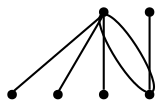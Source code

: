 graph {
  node [shape=point,comment="{\"directed\":false,\"doi\":\"10.1007/978-3-030-68766-3_31\",\"figure\":\"2 (1)\"}"]

  v0 [pos="1309.334610658294,1500.1956824360043"]
  v1 [pos="1306.5592305794512,1455.2599516715627"]
  v2 [pos="1364.3756958087072,1493.6822734614796"]
  v3 [pos="1124.712475627334,1460.0814207640765"]
  v4 [pos="1065.161381951697,1404.1732614713615"]
  v5 [pos="1058.1768937401769,1521.6071663818207"]

  v0 -- v1 [id="-1",pos="1309.334610658294,1500.1956824360043 1308.3594009476349,1487.7336257048373 1307.5015597141971,1472.179028112098 1306.5592305794512,1455.2599516715627"]
  v0 -- v3 [id="-2",pos="1309.334610658294,1500.1956824360043 1312.5830721503587,1520.202203049476 1317.1735394420898,1531.9867789119996 1323.3108361609516,1542.122700502865 1333.2457633652366,1558.516738254681 1347.247932942315,1570.5893601022024 1365.9384765562597,1574.8691896909966 1384.633089828937,1579.1448224956575 1408.0243436327817,1575.6275358663147 1428.2150651970553,1564.080020736534 1448.405786761329,1552.5367023908864 1465.3875824148956,1532.9670979783807 1467.5129616880304,1509.2345380564232 1469.638340961165,1485.5018509591887 1456.8945861703282,1457.6060811772256 1437.9332830738258,1439.6076001338092 1418.971852800488,1421.613315874526 1393.7886773859166,1413.5161931785128 1360.4167127170444,1408.8113438147877 1327.0447480481723,1404.1024248422063 1285.4797972894316,1402.7897216354927 1248.4405613950862,1408.0863175619806 1211.3929318296043,1413.3829134884686 1178.8628778110526,1425.2930053322912 1149.258145360275,1442.8538762483774 1140.7903607128874,1447.877266630509 1132.5611691028503,1453.3624949940577 1124.712475627334,1460.0814207640765"]
  v0 -- v2 [id="-3",pos="1309.334610658294,1500.1956824360043 1313.5842246130449,1497.8536225391977 1326.9072698891096,1497.8536225391977 1364.3756958087072,1493.6822734614796"]
  v0 -- v4 [id="-4",pos="1309.334610658294,1500.1956824360043 1301.615739810781,1502.9585653236088 1302.9784396020468,1508.0635081080197 1306.1539180050447,1519.0692565588042 1309.3335932436107,1530.0709354007322 1314.3218502583404,1546.9774895178898 1326.973910550857,1560.3086379042252 1339.625843666538,1573.6397862905606 1359.933313565705,1583.39959855493 1384.7830313178688,1583.0661449792663 1409.6370730824358,1582.732818578879 1439.029293041267,1572.3146199067244 1456.3319558505373,1552.5158456454978 1473.638942672211,1532.717071384271 1478.8481058500233,1503.5419183181054 1471.7511297275958,1477.7215218775839 1464.654153605168,1451.9051950459186 1445.2510381825007,1429.4394280557644 1411.4998321904782,1415.5998329129436 1377.7445565397231,1401.7561681612667 1329.6409359659424,1396.5386752569234 1289.3637778424195,1397.5013921019943 1249.0864925420615,1398.4681785559214 1216.6396121738585,1405.6150475839863 1190.9397172770737,1415.4290365162553 1165.2440192158572,1425.2428982732479 1146.2951794492235,1437.7198103255882 1135.6100360929386,1444.4832458942226 1124.920823077921,1451.2468086381336 1122.4954336500878,1452.2968948983385 1120.278487055468,1452.647008435258 1118.0614132840128,1452.9929251880444 1116.0527823457714,1452.647008435258 1110.20608169212,1447.8254121674674 1104.3592538616333,1442.9997462908207 1094.6743563157363,1433.7066672921592 1065.161381951697,1404.1732614713615"]
  v3 -- v0 [id="-5",pos="1124.712475627334,1460.0814207640765 1149.687367179736,1480.3469282910112 1217.4022916557271,1511.6057210916076 1309.334610658294,1500.1956824360043"]
  v5 -- v3 [id="-6",pos="1058.1768937401769,1521.6071663818207 1083.2764391104133,1494.865727538673 1103.79663622832,1475.010108501471 1124.712475627334,1460.0814207640765"]
}